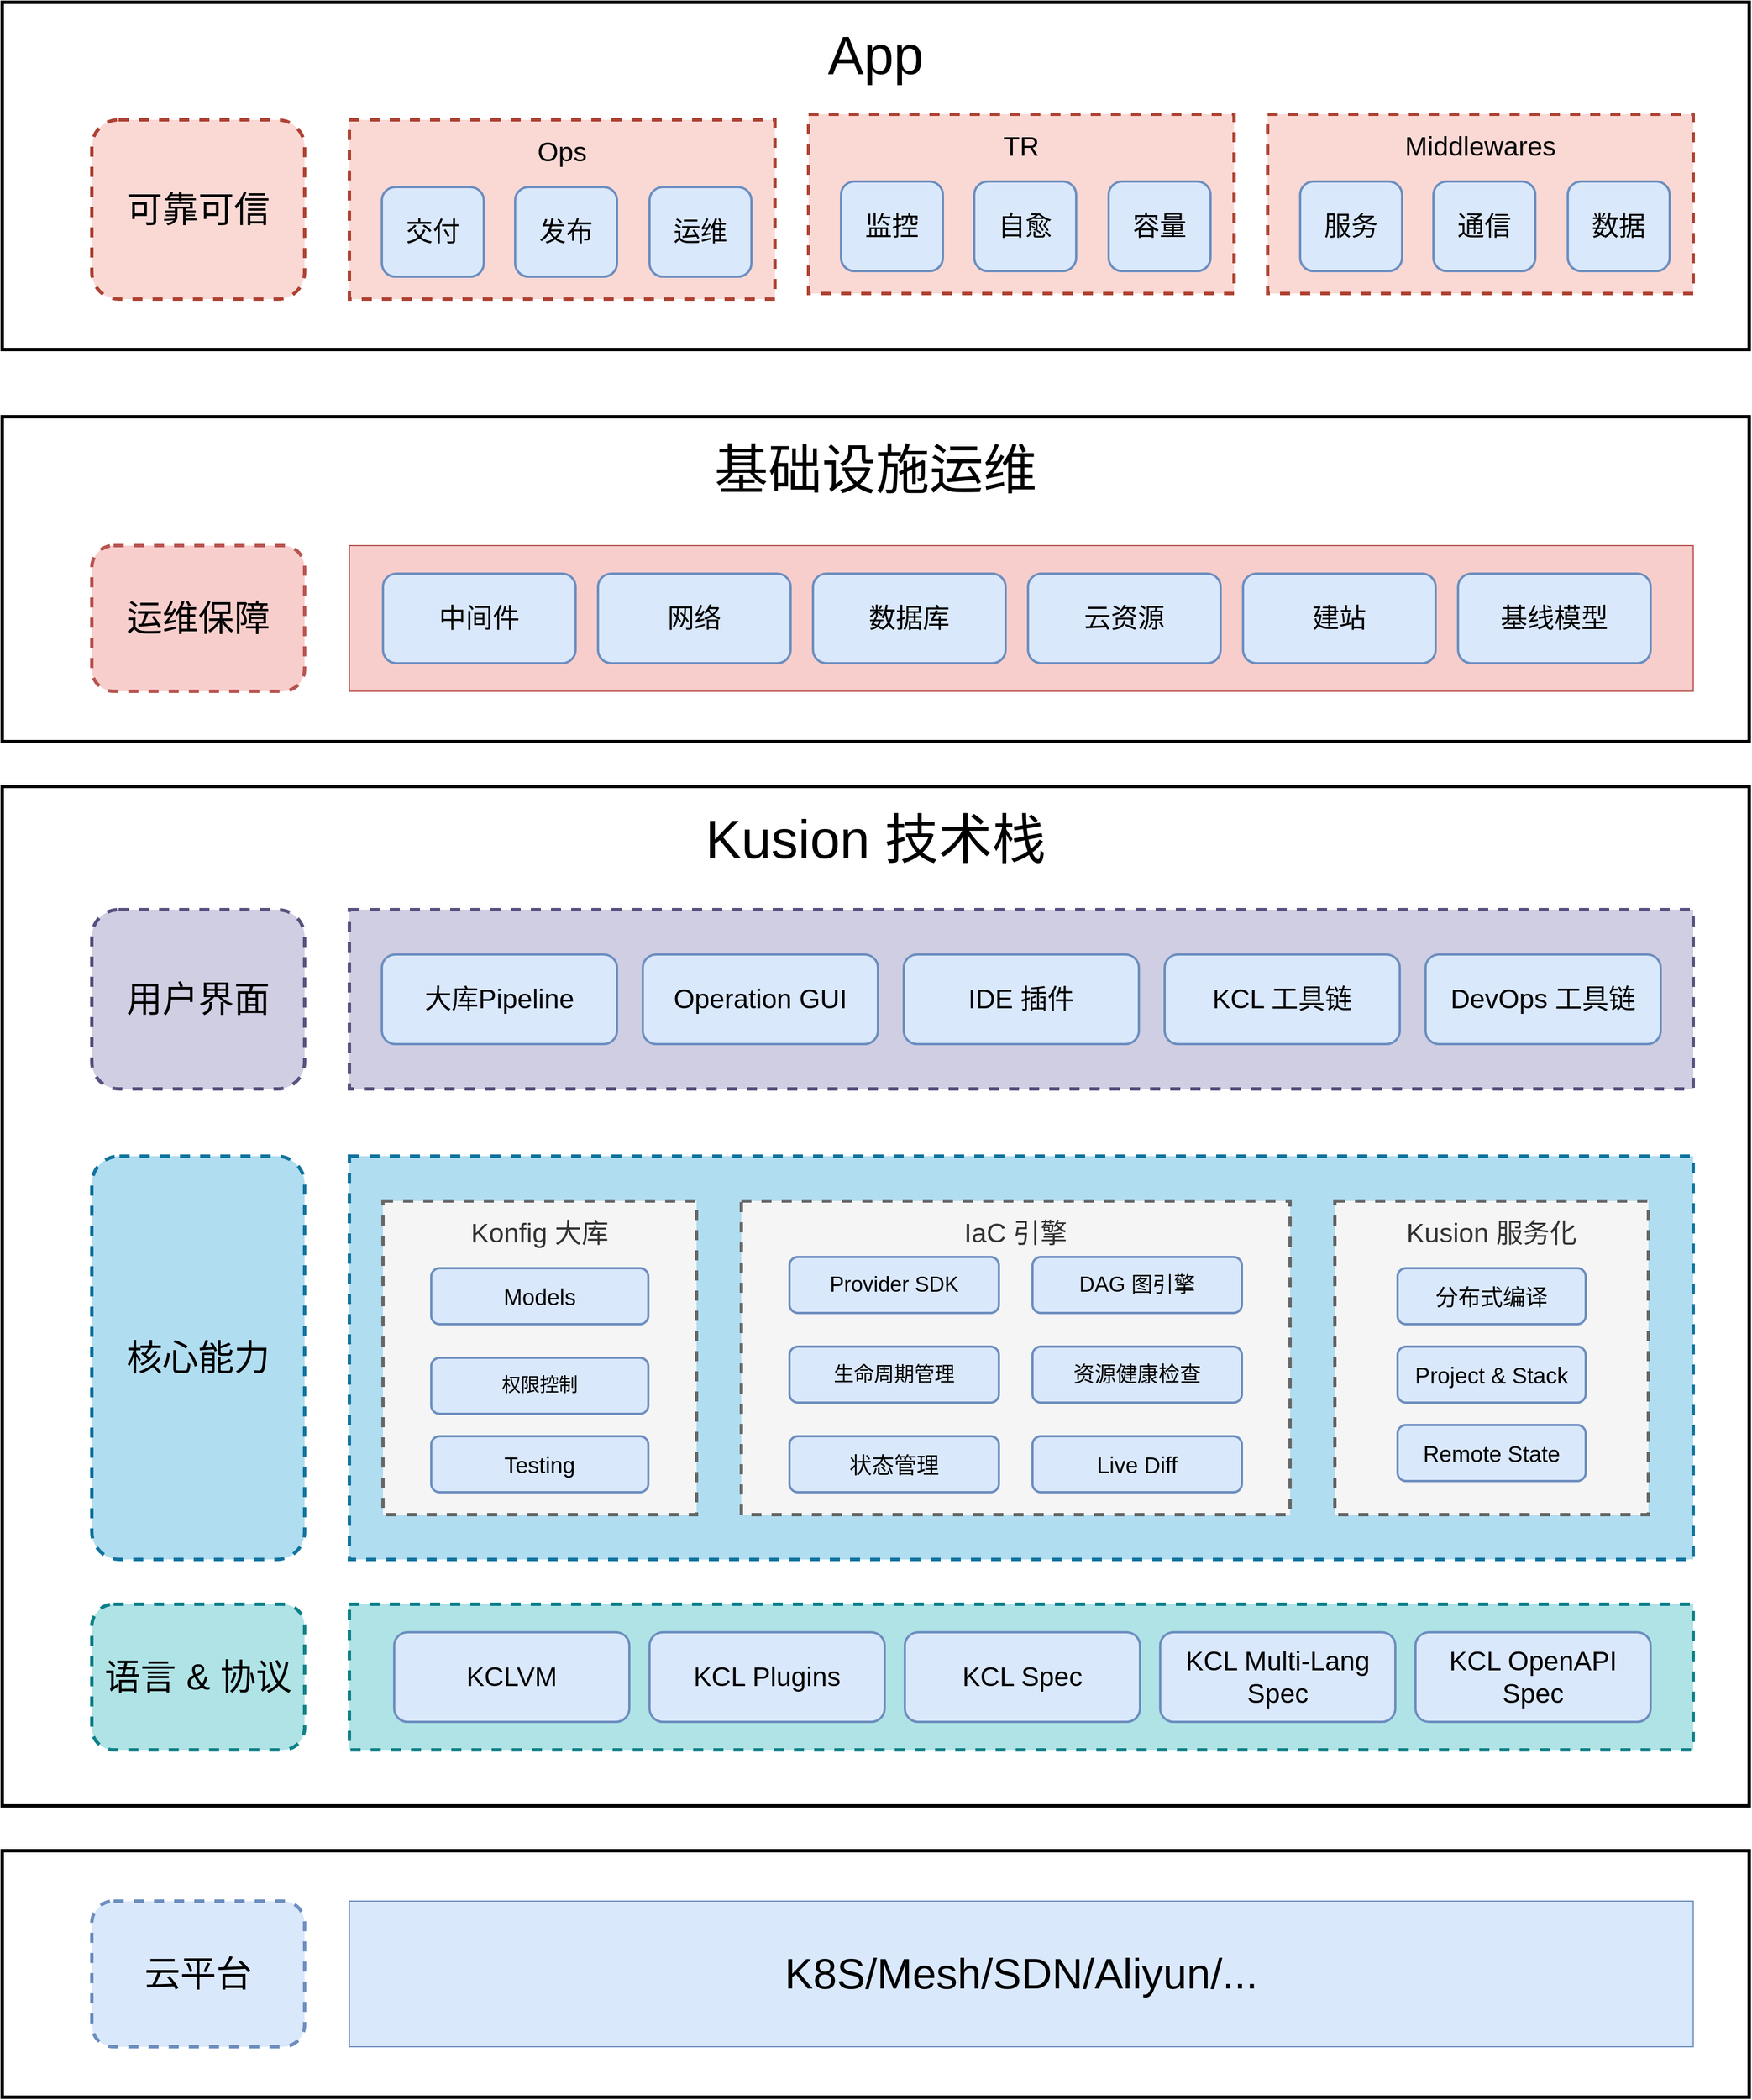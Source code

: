<mxfile version="14.9.6" type="device"><diagram id="B8-tpyZa-beBFCcC5AaC" name="第 1 页"><mxGraphModel dx="3057" dy="2849" grid="1" gridSize="10" guides="1" tooltips="1" connect="1" arrows="1" fold="1" page="1" pageScale="1" pageWidth="827" pageHeight="1169" math="0" shadow="0"><root><mxCell id="0"/><mxCell id="1" parent="0"/><mxCell id="p23R_Fd2MOYQmPHH3ZuS-2" value="" style="rounded=0;whiteSpace=wrap;html=1;strokeWidth=3;fillColor=none;" parent="1" vertex="1"><mxGeometry x="-290" y="610" width="1560" height="220" as="geometry"/></mxCell><mxCell id="Yx8I7HmTSUKFBTqqR4np-5" value="&lt;font style=&quot;font-size: 48px&quot;&gt;App&lt;/font&gt;" style="rounded=0;whiteSpace=wrap;html=1;fontSize=22;strokeWidth=3;verticalAlign=top;spacingTop=12;fillColor=none;" parent="1" vertex="1"><mxGeometry x="-290" y="-1040" width="1560" height="310" as="geometry"/></mxCell><mxCell id="btTs8BMKT1P3G9tEMsgO-56" value="&lt;font style=&quot;font-size: 48px&quot;&gt;Kusion 技术栈&lt;/font&gt;" style="rounded=0;whiteSpace=wrap;html=1;strokeWidth=3;fillColor=none;verticalAlign=top;spacingTop=12;" parent="1" vertex="1"><mxGeometry x="-290" y="-340" width="1560" height="910" as="geometry"/></mxCell><mxCell id="btTs8BMKT1P3G9tEMsgO-51" value="" style="rounded=0;whiteSpace=wrap;html=1;dashed=1;strokeWidth=3;fillColor=#b1ddf0;verticalAlign=middle;strokeColor=#10739e;" parent="1" vertex="1"><mxGeometry x="20" y="-10" width="1200" height="360" as="geometry"/></mxCell><mxCell id="btTs8BMKT1P3G9tEMsgO-49" value="" style="rounded=0;whiteSpace=wrap;html=1;dashed=1;strokeWidth=3;fillColor=#d0cee2;verticalAlign=middle;strokeColor=#56517e;" parent="1" vertex="1"><mxGeometry x="20" y="-230" width="1200" height="160" as="geometry"/></mxCell><mxCell id="btTs8BMKT1P3G9tEMsgO-35" value="" style="rounded=0;whiteSpace=wrap;html=1;dashed=1;strokeWidth=3;fillColor=#b0e3e6;verticalAlign=middle;strokeColor=#0e8088;" parent="1" vertex="1"><mxGeometry x="20" y="390" width="1200" height="130" as="geometry"/></mxCell><mxCell id="btTs8BMKT1P3G9tEMsgO-1" value="KCLVM" style="rounded=1;whiteSpace=wrap;html=1;strokeWidth=2;fillColor=#dae8fc;strokeColor=#6c8ebf;fontSize=24;" parent="1" vertex="1"><mxGeometry x="60" y="415" width="210" height="80" as="geometry"/></mxCell><mxCell id="btTs8BMKT1P3G9tEMsgO-2" value="KCL Plugins" style="rounded=1;whiteSpace=wrap;html=1;strokeWidth=2;fillColor=#dae8fc;strokeColor=#6c8ebf;fontSize=24;" parent="1" vertex="1"><mxGeometry x="288" y="415" width="210" height="80" as="geometry"/></mxCell><mxCell id="btTs8BMKT1P3G9tEMsgO-3" value="KCL Spec" style="rounded=1;whiteSpace=wrap;html=1;strokeWidth=2;fillColor=#dae8fc;strokeColor=#6c8ebf;fontSize=24;" parent="1" vertex="1"><mxGeometry x="516" y="415" width="210" height="80" as="geometry"/></mxCell><mxCell id="btTs8BMKT1P3G9tEMsgO-4" value="KCL Multi-Lang Spec" style="rounded=1;whiteSpace=wrap;html=1;strokeWidth=2;fillColor=#dae8fc;strokeColor=#6c8ebf;fontSize=24;" parent="1" vertex="1"><mxGeometry x="744" y="415" width="210" height="80" as="geometry"/></mxCell><mxCell id="btTs8BMKT1P3G9tEMsgO-5" value="KCL OpenAPI Spec" style="rounded=1;whiteSpace=wrap;html=1;strokeWidth=2;fillColor=#dae8fc;strokeColor=#6c8ebf;fontSize=24;" parent="1" vertex="1"><mxGeometry x="972" y="415" width="210" height="80" as="geometry"/></mxCell><mxCell id="btTs8BMKT1P3G9tEMsgO-19" value="" style="group" parent="1" vertex="1" connectable="0"><mxGeometry x="900" y="30" width="280" height="280" as="geometry"/></mxCell><mxCell id="btTs8BMKT1P3G9tEMsgO-20" value="&lt;font style=&quot;font-size: 24px&quot;&gt;Kusion 服务化&lt;/font&gt;" style="rounded=0;whiteSpace=wrap;html=1;strokeWidth=3;dashed=1;verticalAlign=top;spacingTop=8;fillColor=#f5f5f5;strokeColor=#666666;fontColor=#333333;" parent="btTs8BMKT1P3G9tEMsgO-19" vertex="1"><mxGeometry width="280" height="280" as="geometry"/></mxCell><mxCell id="btTs8BMKT1P3G9tEMsgO-21" value="分布式编译" style="rounded=1;whiteSpace=wrap;html=1;strokeWidth=2;fillColor=#dae8fc;strokeColor=#6c8ebf;fontSize=20;" parent="btTs8BMKT1P3G9tEMsgO-19" vertex="1"><mxGeometry x="56.0" y="60" width="168.0" height="50" as="geometry"/></mxCell><mxCell id="btTs8BMKT1P3G9tEMsgO-22" value="Project &amp;amp; Stack" style="rounded=1;whiteSpace=wrap;html=1;strokeWidth=2;fillColor=#dae8fc;strokeColor=#6c8ebf;fontSize=20;" parent="btTs8BMKT1P3G9tEMsgO-19" vertex="1"><mxGeometry x="56.0" y="130" width="168.0" height="50" as="geometry"/></mxCell><mxCell id="btTs8BMKT1P3G9tEMsgO-23" value="Remote State" style="rounded=1;whiteSpace=wrap;html=1;strokeWidth=2;fillColor=#dae8fc;strokeColor=#6c8ebf;fontSize=20;" parent="btTs8BMKT1P3G9tEMsgO-19" vertex="1"><mxGeometry x="56.0" y="200" width="168.0" height="50" as="geometry"/></mxCell><mxCell id="btTs8BMKT1P3G9tEMsgO-36" value="大库Pipeline" style="rounded=1;whiteSpace=wrap;html=1;strokeWidth=2;fillColor=#dae8fc;strokeColor=#6c8ebf;fontSize=24;" parent="1" vertex="1"><mxGeometry x="49" y="-190" width="210" height="80" as="geometry"/></mxCell><mxCell id="btTs8BMKT1P3G9tEMsgO-37" value="Operation GUI" style="rounded=1;whiteSpace=wrap;html=1;strokeWidth=2;fillColor=#dae8fc;strokeColor=#6c8ebf;fontSize=24;" parent="1" vertex="1"><mxGeometry x="282" y="-190" width="210" height="80" as="geometry"/></mxCell><mxCell id="btTs8BMKT1P3G9tEMsgO-38" value="IDE 插件" style="rounded=1;whiteSpace=wrap;html=1;strokeWidth=2;fillColor=#dae8fc;strokeColor=#6c8ebf;fontSize=24;" parent="1" vertex="1"><mxGeometry x="515" y="-190" width="210" height="80" as="geometry"/></mxCell><mxCell id="btTs8BMKT1P3G9tEMsgO-39" value="KCL 工具链" style="rounded=1;whiteSpace=wrap;html=1;strokeWidth=2;fillColor=#dae8fc;strokeColor=#6c8ebf;fontSize=24;" parent="1" vertex="1"><mxGeometry x="748" y="-190" width="210" height="80" as="geometry"/></mxCell><mxCell id="btTs8BMKT1P3G9tEMsgO-40" value="DevOps 工具链" style="rounded=1;whiteSpace=wrap;html=1;strokeWidth=2;fillColor=#dae8fc;strokeColor=#6c8ebf;fontSize=24;" parent="1" vertex="1"><mxGeometry x="981" y="-190" width="210" height="80" as="geometry"/></mxCell><mxCell id="btTs8BMKT1P3G9tEMsgO-52" value="&lt;font style=&quot;font-size: 32px&quot;&gt;可靠可信&lt;/font&gt;" style="rounded=1;whiteSpace=wrap;html=1;dashed=1;strokeWidth=3;fillColor=#fad9d5;verticalAlign=middle;strokeColor=#ae4132;" parent="1" vertex="1"><mxGeometry x="-210" y="-935" width="190" height="160" as="geometry"/></mxCell><mxCell id="btTs8BMKT1P3G9tEMsgO-53" value="&lt;font style=&quot;font-size: 32px&quot;&gt;用户界面&lt;/font&gt;" style="rounded=1;whiteSpace=wrap;html=1;dashed=1;strokeWidth=3;fillColor=#d0cee2;verticalAlign=middle;strokeColor=#56517e;" parent="1" vertex="1"><mxGeometry x="-210" y="-230" width="190" height="160" as="geometry"/></mxCell><mxCell id="btTs8BMKT1P3G9tEMsgO-54" value="&lt;font style=&quot;font-size: 32px&quot;&gt;核心能力&lt;/font&gt;" style="rounded=1;whiteSpace=wrap;html=1;dashed=1;strokeWidth=3;fillColor=#b1ddf0;verticalAlign=middle;arcSize=13;strokeColor=#10739e;" parent="1" vertex="1"><mxGeometry x="-210" y="-10" width="190" height="360" as="geometry"/></mxCell><mxCell id="btTs8BMKT1P3G9tEMsgO-55" value="&lt;font style=&quot;font-size: 32px&quot;&gt;语言 &amp;amp; 协议&lt;/font&gt;" style="rounded=1;whiteSpace=wrap;html=1;dashed=1;strokeWidth=3;fillColor=#b0e3e6;verticalAlign=middle;strokeColor=#0e8088;" parent="1" vertex="1"><mxGeometry x="-210" y="390" width="190" height="130" as="geometry"/></mxCell><mxCell id="NUASLCXgwFh1tPH8raoe-4" value="" style="group" parent="1" vertex="1" connectable="0"><mxGeometry x="370" y="30" width="490.0" height="280" as="geometry"/></mxCell><mxCell id="btTs8BMKT1P3G9tEMsgO-15" value="&lt;font style=&quot;font-size: 24px&quot;&gt;IaC 引擎&lt;/font&gt;" style="rounded=0;whiteSpace=wrap;html=1;strokeWidth=3;dashed=1;verticalAlign=top;spacingTop=8;fillColor=#f5f5f5;strokeColor=#666666;fontColor=#333333;" parent="NUASLCXgwFh1tPH8raoe-4" vertex="1"><mxGeometry width="490.0" height="280" as="geometry"/></mxCell><mxCell id="btTs8BMKT1P3G9tEMsgO-16" value="Provider SDK" style="rounded=1;whiteSpace=wrap;html=1;strokeWidth=2;fillColor=#dae8fc;strokeColor=#6c8ebf;fontSize=19;" parent="NUASLCXgwFh1tPH8raoe-4" vertex="1"><mxGeometry x="43" y="50" width="187" height="50" as="geometry"/></mxCell><mxCell id="btTs8BMKT1P3G9tEMsgO-17" value="生命周期管理" style="rounded=1;whiteSpace=wrap;html=1;strokeWidth=2;fillColor=#dae8fc;strokeColor=#6c8ebf;fontSize=18;" parent="NUASLCXgwFh1tPH8raoe-4" vertex="1"><mxGeometry x="43" y="130" width="187" height="50" as="geometry"/></mxCell><mxCell id="btTs8BMKT1P3G9tEMsgO-18" value="状态管理" style="rounded=1;whiteSpace=wrap;html=1;strokeWidth=2;fillColor=#dae8fc;strokeColor=#6c8ebf;fontSize=20;" parent="NUASLCXgwFh1tPH8raoe-4" vertex="1"><mxGeometry x="43" y="210" width="187" height="50" as="geometry"/></mxCell><mxCell id="NUASLCXgwFh1tPH8raoe-1" value="DAG 图引擎" style="rounded=1;whiteSpace=wrap;html=1;strokeWidth=2;fillColor=#dae8fc;strokeColor=#6c8ebf;fontSize=19;" parent="NUASLCXgwFh1tPH8raoe-4" vertex="1"><mxGeometry x="260" y="50" width="187" height="50" as="geometry"/></mxCell><mxCell id="NUASLCXgwFh1tPH8raoe-2" value="资源健康检查" style="rounded=1;whiteSpace=wrap;html=1;strokeWidth=2;fillColor=#dae8fc;strokeColor=#6c8ebf;fontSize=19;" parent="NUASLCXgwFh1tPH8raoe-4" vertex="1"><mxGeometry x="260" y="130" width="187" height="50" as="geometry"/></mxCell><mxCell id="NUASLCXgwFh1tPH8raoe-3" value="Live Diff" style="rounded=1;whiteSpace=wrap;html=1;strokeWidth=2;fillColor=#dae8fc;strokeColor=#6c8ebf;fontSize=20;" parent="NUASLCXgwFh1tPH8raoe-4" vertex="1"><mxGeometry x="260" y="210" width="187" height="50" as="geometry"/></mxCell><mxCell id="NUASLCXgwFh1tPH8raoe-5" value="" style="group" parent="1" vertex="1" connectable="0"><mxGeometry x="50" y="30" width="280" height="280" as="geometry"/></mxCell><mxCell id="btTs8BMKT1P3G9tEMsgO-11" value="&lt;font style=&quot;font-size: 24px;&quot;&gt;Konfig 大库&lt;/font&gt;" style="rounded=0;whiteSpace=wrap;html=1;strokeWidth=3;dashed=1;verticalAlign=top;spacingTop=8;fillColor=#f5f5f5;strokeColor=#666666;fontColor=#333333;fontSize=24;" parent="NUASLCXgwFh1tPH8raoe-5" vertex="1"><mxGeometry width="280" height="280" as="geometry"/></mxCell><mxCell id="btTs8BMKT1P3G9tEMsgO-7" value="Models" style="rounded=1;whiteSpace=wrap;html=1;strokeWidth=2;fillColor=#dae8fc;strokeColor=#6c8ebf;fontSize=20;" parent="NUASLCXgwFh1tPH8raoe-5" vertex="1"><mxGeometry x="43.077" y="60" width="193.846" height="50" as="geometry"/></mxCell><mxCell id="btTs8BMKT1P3G9tEMsgO-9" value="权限控制" style="rounded=1;whiteSpace=wrap;html=1;strokeWidth=2;fillColor=#dae8fc;strokeColor=#6c8ebf;fontSize=17;" parent="NUASLCXgwFh1tPH8raoe-5" vertex="1"><mxGeometry x="43.077" y="140" width="193.846" height="50" as="geometry"/></mxCell><mxCell id="btTs8BMKT1P3G9tEMsgO-10" value="Testing" style="rounded=1;whiteSpace=wrap;html=1;strokeWidth=2;fillColor=#dae8fc;strokeColor=#6c8ebf;fontSize=20;" parent="NUASLCXgwFh1tPH8raoe-5" vertex="1"><mxGeometry x="43.077" y="210" width="193.846" height="50" as="geometry"/></mxCell><mxCell id="NUASLCXgwFh1tPH8raoe-7" value="" style="group" parent="1" vertex="1" connectable="0"><mxGeometry x="20" y="-935" width="380" height="160" as="geometry"/></mxCell><mxCell id="btTs8BMKT1P3G9tEMsgO-50" value="&lt;font style=&quot;font-size: 24px&quot;&gt;Ops&lt;/font&gt;" style="rounded=0;whiteSpace=wrap;html=1;dashed=1;strokeWidth=3;fillColor=#fad9d5;verticalAlign=top;strokeColor=#ae4132;spacingTop=8;" parent="NUASLCXgwFh1tPH8raoe-7" vertex="1"><mxGeometry width="380" height="160" as="geometry"/></mxCell><mxCell id="NUASLCXgwFh1tPH8raoe-6" value="" style="group" parent="NUASLCXgwFh1tPH8raoe-7" vertex="1" connectable="0"><mxGeometry x="29" y="60" width="330" height="80" as="geometry"/></mxCell><mxCell id="btTs8BMKT1P3G9tEMsgO-41" value="交付" style="rounded=1;whiteSpace=wrap;html=1;strokeWidth=2;fillColor=#dae8fc;strokeColor=#6c8ebf;fontSize=24;" parent="NUASLCXgwFh1tPH8raoe-6" vertex="1"><mxGeometry width="91" height="80" as="geometry"/></mxCell><mxCell id="btTs8BMKT1P3G9tEMsgO-42" value="发布" style="rounded=1;whiteSpace=wrap;html=1;strokeWidth=2;fillColor=#dae8fc;strokeColor=#6c8ebf;fontSize=24;" parent="NUASLCXgwFh1tPH8raoe-6" vertex="1"><mxGeometry x="119" width="91" height="80" as="geometry"/></mxCell><mxCell id="btTs8BMKT1P3G9tEMsgO-43" value="运维" style="rounded=1;whiteSpace=wrap;html=1;strokeWidth=2;fillColor=#dae8fc;strokeColor=#6c8ebf;fontSize=24;" parent="NUASLCXgwFh1tPH8raoe-6" vertex="1"><mxGeometry x="239" width="91" height="80" as="geometry"/></mxCell><mxCell id="NUASLCXgwFh1tPH8raoe-8" value="" style="group" parent="1" vertex="1" connectable="0"><mxGeometry x="430" y="-940" width="380" height="160" as="geometry"/></mxCell><mxCell id="NUASLCXgwFh1tPH8raoe-9" value="&lt;font style=&quot;font-size: 24px&quot;&gt;TR&lt;/font&gt;" style="rounded=0;whiteSpace=wrap;html=1;dashed=1;strokeWidth=3;fillColor=#fad9d5;verticalAlign=top;strokeColor=#ae4132;spacingTop=8;" parent="NUASLCXgwFh1tPH8raoe-8" vertex="1"><mxGeometry width="380" height="160" as="geometry"/></mxCell><mxCell id="NUASLCXgwFh1tPH8raoe-10" value="" style="group" parent="NUASLCXgwFh1tPH8raoe-8" vertex="1" connectable="0"><mxGeometry x="29" y="60" width="330" height="80" as="geometry"/></mxCell><mxCell id="NUASLCXgwFh1tPH8raoe-11" value="监控" style="rounded=1;whiteSpace=wrap;html=1;strokeWidth=2;fillColor=#dae8fc;strokeColor=#6c8ebf;fontSize=24;" parent="NUASLCXgwFh1tPH8raoe-10" vertex="1"><mxGeometry width="91" height="80" as="geometry"/></mxCell><mxCell id="NUASLCXgwFh1tPH8raoe-12" value="自愈" style="rounded=1;whiteSpace=wrap;html=1;strokeWidth=2;fillColor=#dae8fc;strokeColor=#6c8ebf;fontSize=24;" parent="NUASLCXgwFh1tPH8raoe-10" vertex="1"><mxGeometry x="119" width="91" height="80" as="geometry"/></mxCell><mxCell id="NUASLCXgwFh1tPH8raoe-13" value="容量" style="rounded=1;whiteSpace=wrap;html=1;strokeWidth=2;fillColor=#dae8fc;strokeColor=#6c8ebf;fontSize=24;" parent="NUASLCXgwFh1tPH8raoe-10" vertex="1"><mxGeometry x="239" width="91" height="80" as="geometry"/></mxCell><mxCell id="NUASLCXgwFh1tPH8raoe-14" value="" style="group" parent="1" vertex="1" connectable="0"><mxGeometry x="840" y="-940" width="380" height="160" as="geometry"/></mxCell><mxCell id="NUASLCXgwFh1tPH8raoe-15" value="&lt;span style=&quot;font-size: 24px&quot;&gt;Middlewares&lt;/span&gt;" style="rounded=0;whiteSpace=wrap;html=1;dashed=1;strokeWidth=3;fillColor=#fad9d5;verticalAlign=top;strokeColor=#ae4132;spacingTop=8;" parent="NUASLCXgwFh1tPH8raoe-14" vertex="1"><mxGeometry width="380" height="160" as="geometry"/></mxCell><mxCell id="NUASLCXgwFh1tPH8raoe-16" value="" style="group" parent="NUASLCXgwFh1tPH8raoe-14" vertex="1" connectable="0"><mxGeometry x="29" y="60" width="330" height="80" as="geometry"/></mxCell><mxCell id="NUASLCXgwFh1tPH8raoe-17" value="服务" style="rounded=1;whiteSpace=wrap;html=1;strokeWidth=2;fillColor=#dae8fc;strokeColor=#6c8ebf;fontSize=24;" parent="NUASLCXgwFh1tPH8raoe-16" vertex="1"><mxGeometry width="91" height="80" as="geometry"/></mxCell><mxCell id="NUASLCXgwFh1tPH8raoe-18" value="通信" style="rounded=1;whiteSpace=wrap;html=1;strokeWidth=2;fillColor=#dae8fc;strokeColor=#6c8ebf;fontSize=24;" parent="NUASLCXgwFh1tPH8raoe-16" vertex="1"><mxGeometry x="119" width="91" height="80" as="geometry"/></mxCell><mxCell id="NUASLCXgwFh1tPH8raoe-19" value="数据" style="rounded=1;whiteSpace=wrap;html=1;strokeWidth=2;fillColor=#dae8fc;strokeColor=#6c8ebf;fontSize=24;" parent="NUASLCXgwFh1tPH8raoe-16" vertex="1"><mxGeometry x="239" width="91" height="80" as="geometry"/></mxCell><mxCell id="p23R_Fd2MOYQmPHH3ZuS-1" value="&lt;font style=&quot;font-size: 38px&quot;&gt;K8S/Mesh/SDN/Aliyun/...&lt;/font&gt;" style="rounded=0;whiteSpace=wrap;html=1;fillColor=#dae8fc;strokeColor=#6c8ebf;" parent="1" vertex="1"><mxGeometry x="20" y="655" width="1200" height="130" as="geometry"/></mxCell><mxCell id="p23R_Fd2MOYQmPHH3ZuS-4" value="&lt;span style=&quot;font-size: 32px&quot;&gt;云平台&lt;/span&gt;" style="rounded=1;whiteSpace=wrap;html=1;dashed=1;strokeWidth=3;fillColor=#dae8fc;verticalAlign=middle;strokeColor=#6c8ebf;" parent="1" vertex="1"><mxGeometry x="-210" y="655" width="190" height="130" as="geometry"/></mxCell><mxCell id="JIk0oeZ1XVq8Nzi_FEbS-1" value="&lt;font style=&quot;font-size: 48px&quot;&gt;基础设施运维&lt;/font&gt;" style="rounded=0;whiteSpace=wrap;html=1;strokeWidth=3;fillColor=none;verticalAlign=top;spacingTop=12;" vertex="1" parent="1"><mxGeometry x="-290" y="-670" width="1560" height="290" as="geometry"/></mxCell><mxCell id="JIk0oeZ1XVq8Nzi_FEbS-2" value="" style="rounded=0;whiteSpace=wrap;html=1;fillColor=#f8cecc;strokeColor=#b85450;" vertex="1" parent="1"><mxGeometry x="20" y="-555" width="1200" height="130" as="geometry"/></mxCell><mxCell id="JIk0oeZ1XVq8Nzi_FEbS-3" value="&lt;span style=&quot;font-size: 32px&quot;&gt;运维保障&lt;/span&gt;" style="rounded=1;whiteSpace=wrap;html=1;dashed=1;strokeWidth=3;fillColor=#f8cecc;verticalAlign=middle;strokeColor=#b85450;" vertex="1" parent="1"><mxGeometry x="-210" y="-555" width="190" height="130" as="geometry"/></mxCell><mxCell id="JIk0oeZ1XVq8Nzi_FEbS-4" value="中间件" style="rounded=1;whiteSpace=wrap;html=1;strokeWidth=2;fillColor=#dae8fc;strokeColor=#6c8ebf;fontSize=24;" vertex="1" parent="1"><mxGeometry x="50" y="-530" width="172" height="80" as="geometry"/></mxCell><mxCell id="JIk0oeZ1XVq8Nzi_FEbS-5" value="网络" style="rounded=1;whiteSpace=wrap;html=1;strokeWidth=2;fillColor=#dae8fc;strokeColor=#6c8ebf;fontSize=24;" vertex="1" parent="1"><mxGeometry x="242" y="-530" width="172" height="80" as="geometry"/></mxCell><mxCell id="JIk0oeZ1XVq8Nzi_FEbS-6" value="数据库" style="rounded=1;whiteSpace=wrap;html=1;strokeWidth=2;fillColor=#dae8fc;strokeColor=#6c8ebf;fontSize=24;" vertex="1" parent="1"><mxGeometry x="434" y="-530" width="172" height="80" as="geometry"/></mxCell><mxCell id="JIk0oeZ1XVq8Nzi_FEbS-7" value="云资源" style="rounded=1;whiteSpace=wrap;html=1;strokeWidth=2;fillColor=#dae8fc;strokeColor=#6c8ebf;fontSize=24;" vertex="1" parent="1"><mxGeometry x="626" y="-530" width="172" height="80" as="geometry"/></mxCell><mxCell id="JIk0oeZ1XVq8Nzi_FEbS-8" value="建站" style="rounded=1;whiteSpace=wrap;html=1;strokeWidth=2;fillColor=#dae8fc;strokeColor=#6c8ebf;fontSize=24;" vertex="1" parent="1"><mxGeometry x="818" y="-530" width="172" height="80" as="geometry"/></mxCell><mxCell id="JIk0oeZ1XVq8Nzi_FEbS-10" value="基线模型" style="rounded=1;whiteSpace=wrap;html=1;strokeWidth=2;fillColor=#dae8fc;strokeColor=#6c8ebf;fontSize=24;" vertex="1" parent="1"><mxGeometry x="1010" y="-530" width="172" height="80" as="geometry"/></mxCell></root></mxGraphModel></diagram></mxfile>